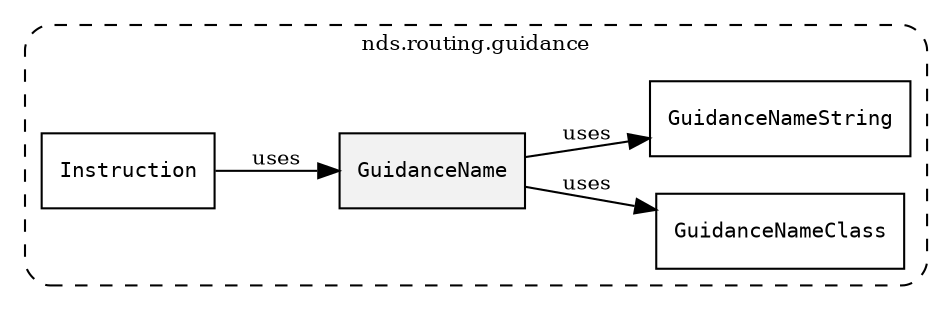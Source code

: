 /**
 * This dot file creates symbol collaboration diagram for GuidanceName.
 */
digraph ZSERIO
{
    node [shape=box, fontsize=10];
    rankdir="LR";
    fontsize=10;
    tooltip="GuidanceName collaboration diagram";

    subgraph "cluster_nds.routing.guidance"
    {
        style="dashed, rounded";
        label="nds.routing.guidance";
        tooltip="Package nds.routing.guidance";
        href="../../../content/packages/nds.routing.guidance.html#Package-nds-routing-guidance";
        target="_parent";

        "GuidanceName" [style="filled", fillcolor="#0000000D", target="_parent", label=<<font face="monospace"><table align="center" border="0" cellspacing="0" cellpadding="0"><tr><td href="../../../content/packages/nds.routing.guidance.html#Structure-GuidanceName" title="Structure defined in nds.routing.guidance">GuidanceName</td></tr></table></font>>];
        "GuidanceNameClass" [target="_parent", label=<<font face="monospace"><table align="center" border="0" cellspacing="0" cellpadding="0"><tr><td href="../../../content/packages/nds.routing.guidance.html#Enum-GuidanceNameClass" title="Enum defined in nds.routing.guidance">GuidanceNameClass</td></tr></table></font>>];
        "GuidanceNameString" [target="_parent", label=<<font face="monospace"><table align="center" border="0" cellspacing="0" cellpadding="0"><tr><td href="../../../content/packages/nds.routing.guidance.html#Structure-GuidanceNameString" title="Structure defined in nds.routing.guidance">GuidanceNameString</td></tr></table></font>>];
        "Instruction" [target="_parent", label=<<font face="monospace"><table align="center" border="0" cellspacing="0" cellpadding="0"><tr><td href="../../../content/packages/nds.routing.guidance.html#Structure-Instruction" title="Structure defined in nds.routing.guidance">Instruction</td></tr></table></font>>];
    }

    "GuidanceName" -> "GuidanceNameClass" [label="uses", fontsize=10];
    "GuidanceName" -> "GuidanceNameString" [label="uses", fontsize=10];
    "Instruction" -> "GuidanceName" [label="uses", fontsize=10];
}
